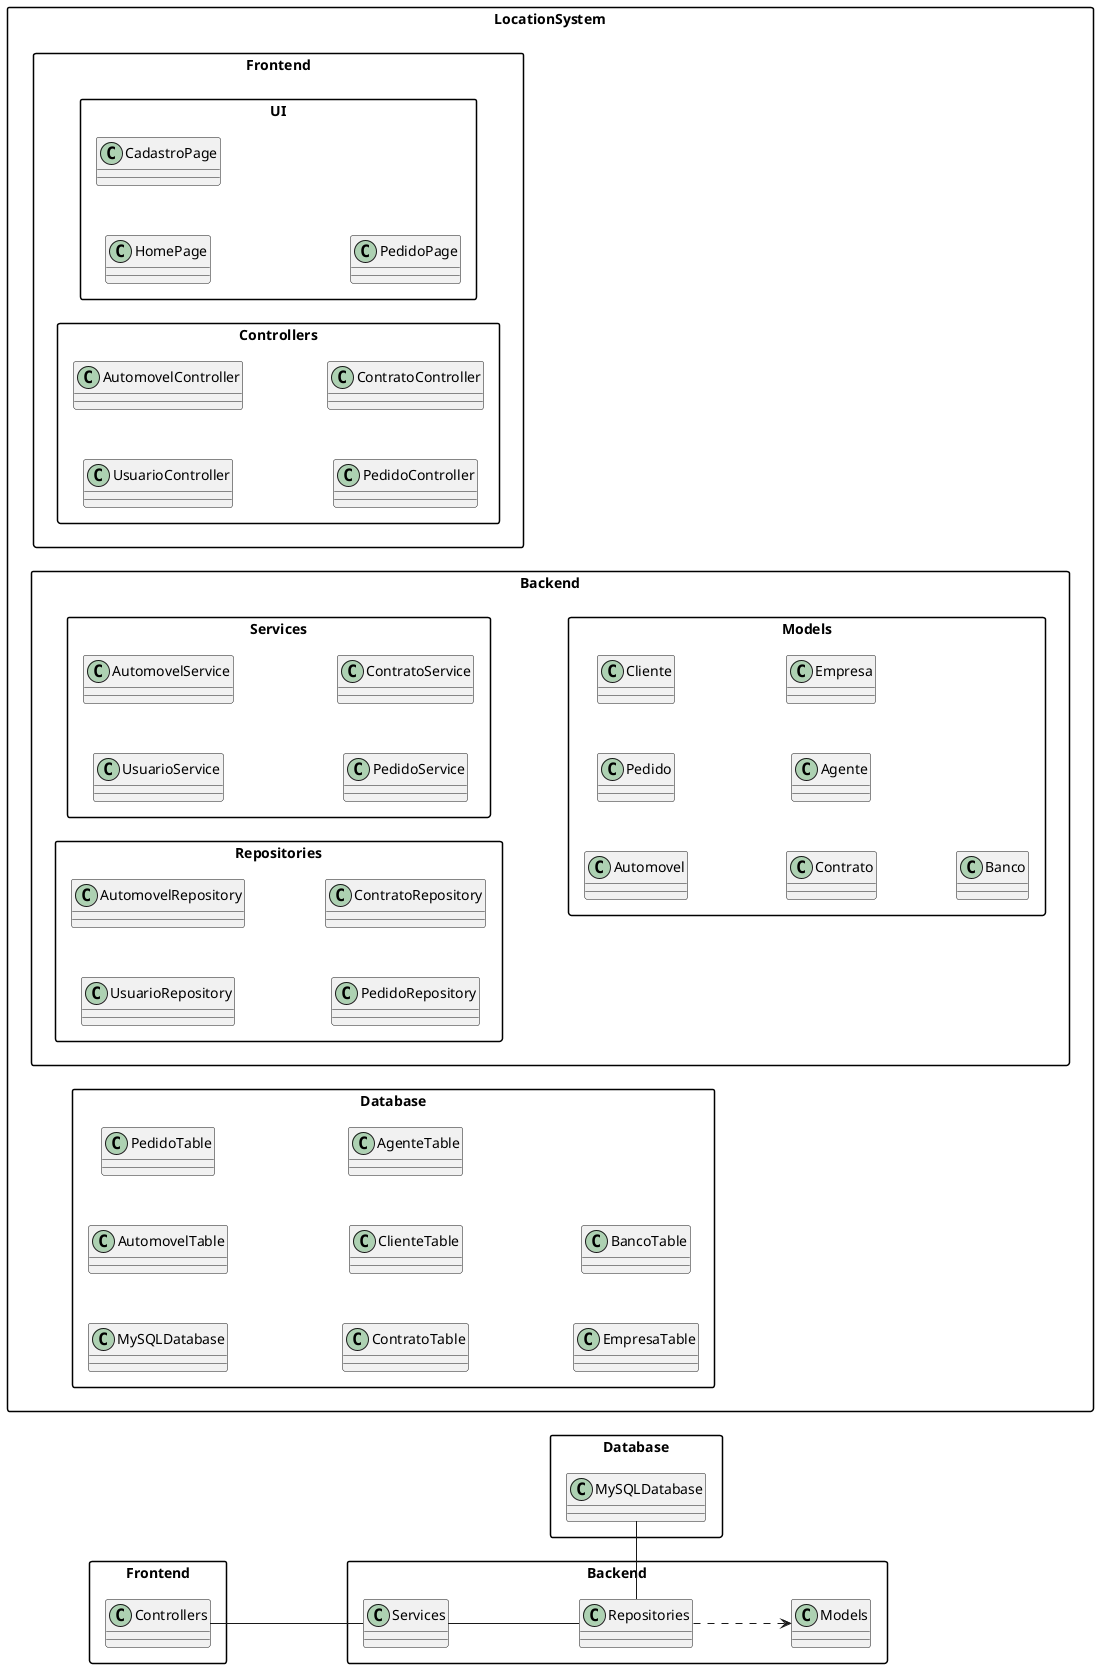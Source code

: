 @startuml name package-Diagram
  left to right direction

  skinparam linetype ortho
  skinparam packageStyle rectangle
  skinparam nodesep 50
  skinparam ranksep 80

package "LocationSystem" {
    package "Frontend" {
        package "UI" {
        class HomePage
        class CadastroPage
        class PedidoPage
        }

        package "Controllers" {      
        class UsuarioController
        class AutomovelController
        class PedidoController
        class ContratoController  
        }
    }

  package "Backend" {
    package "Services" {
      class UsuarioService
      class AutomovelService
      class PedidoService
      class ContratoService
    }

    package "Repositories" {
      class UsuarioRepository
      class AutomovelRepository
      class PedidoRepository
      class ContratoRepository
    }

    package "Models" {
      class Automovel
      class Pedido
      class Cliente
      class Contrato
      class Agente
      class Empresa
      class Banco
    }
  }

    package "Database" {
    class MySQLDatabase
    class AutomovelTable
    class PedidoTable
    class ContratoTable
    class ClienteTable
    class AgenteTable
    class EmpresaTable   
    class BancoTable
  }
}

' Relacionamentos (forçados para a parte inferior)
Frontend.Controllers -- Backend.Services
Backend.Services -- Backend.Repositories
Backend.Repositories - Database.MySQLDatabase
Backend.Repositories ..> Backend.Models

@enduml

